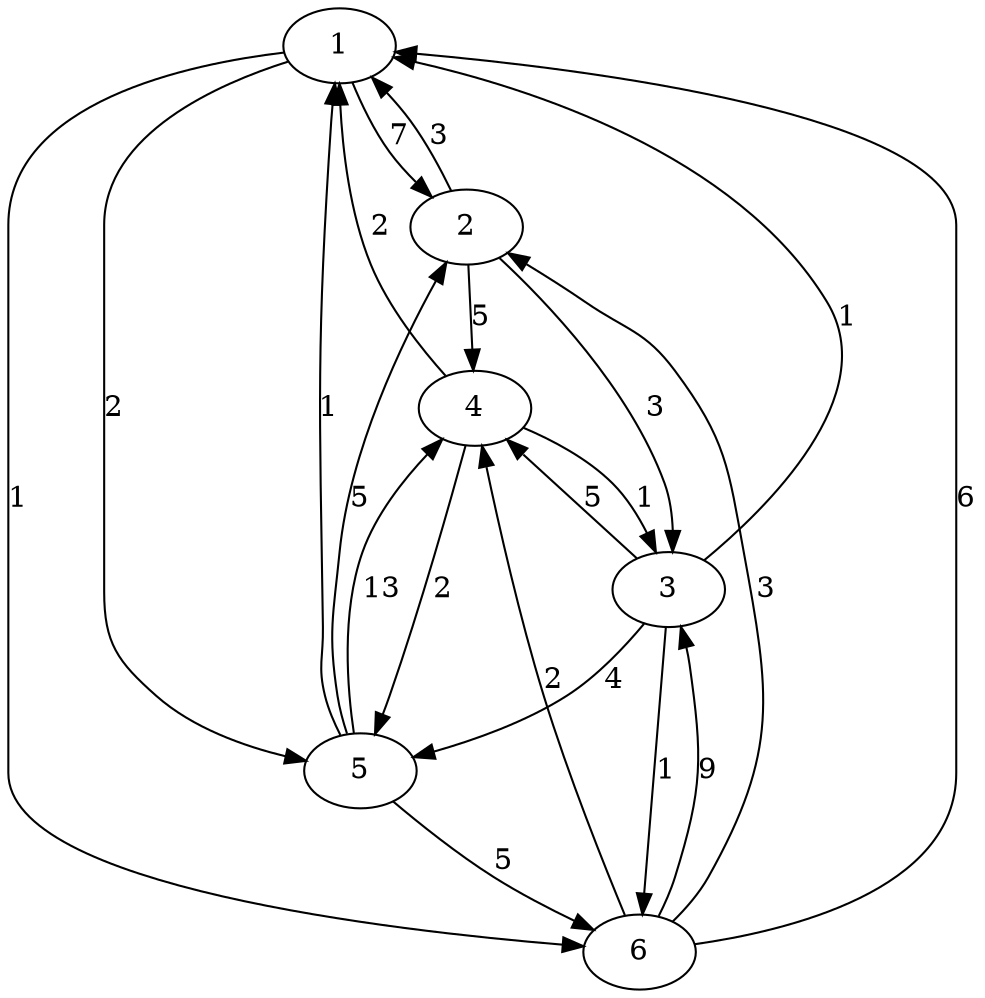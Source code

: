 digraph test { 1->2[label = 7]
1->5[label = 2]
1->6[label = 1]
2->1[label = 3]
2->3[label = 3]
2->4[label = 5]
3->1[label = 1]
3->4[label = 5]
3->5[label = 4]
3->6[label = 1]
4->1[label = 2]
4->3[label = 1]
4->5[label = 2]
5->1[label = 1]
5->2[label = 5]
5->4[label = 13]
5->6[label = 5]
6->1[label = 6]
6->2[label = 3]
6->3[label = 9]
6->4[label = 2]
}